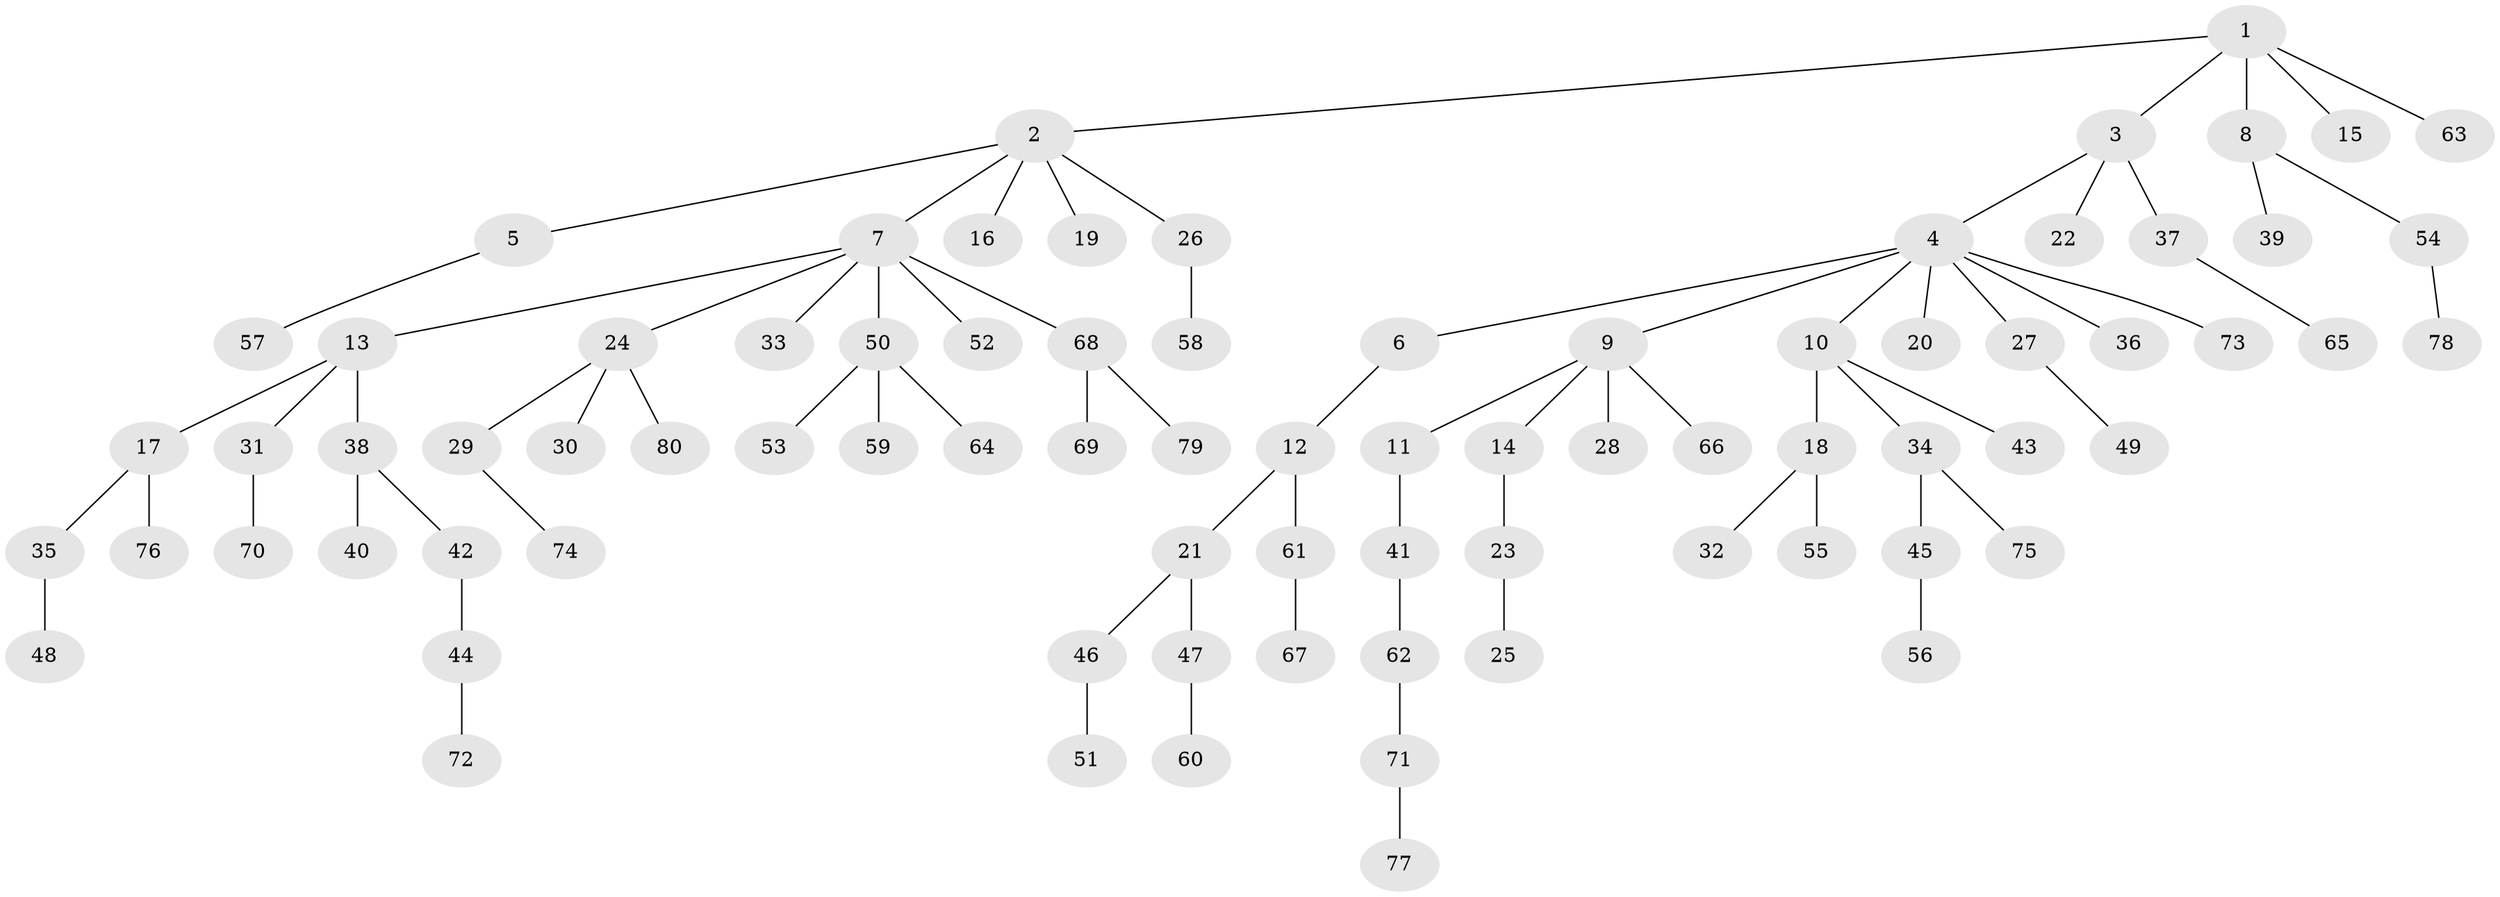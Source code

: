 // Generated by graph-tools (version 1.1) at 2025/02/03/09/25 03:02:16]
// undirected, 80 vertices, 79 edges
graph export_dot {
graph [start="1"]
  node [color=gray90,style=filled];
  1;
  2;
  3;
  4;
  5;
  6;
  7;
  8;
  9;
  10;
  11;
  12;
  13;
  14;
  15;
  16;
  17;
  18;
  19;
  20;
  21;
  22;
  23;
  24;
  25;
  26;
  27;
  28;
  29;
  30;
  31;
  32;
  33;
  34;
  35;
  36;
  37;
  38;
  39;
  40;
  41;
  42;
  43;
  44;
  45;
  46;
  47;
  48;
  49;
  50;
  51;
  52;
  53;
  54;
  55;
  56;
  57;
  58;
  59;
  60;
  61;
  62;
  63;
  64;
  65;
  66;
  67;
  68;
  69;
  70;
  71;
  72;
  73;
  74;
  75;
  76;
  77;
  78;
  79;
  80;
  1 -- 2;
  1 -- 3;
  1 -- 8;
  1 -- 15;
  1 -- 63;
  2 -- 5;
  2 -- 7;
  2 -- 16;
  2 -- 19;
  2 -- 26;
  3 -- 4;
  3 -- 22;
  3 -- 37;
  4 -- 6;
  4 -- 9;
  4 -- 10;
  4 -- 20;
  4 -- 27;
  4 -- 36;
  4 -- 73;
  5 -- 57;
  6 -- 12;
  7 -- 13;
  7 -- 24;
  7 -- 33;
  7 -- 50;
  7 -- 52;
  7 -- 68;
  8 -- 39;
  8 -- 54;
  9 -- 11;
  9 -- 14;
  9 -- 28;
  9 -- 66;
  10 -- 18;
  10 -- 34;
  10 -- 43;
  11 -- 41;
  12 -- 21;
  12 -- 61;
  13 -- 17;
  13 -- 31;
  13 -- 38;
  14 -- 23;
  17 -- 35;
  17 -- 76;
  18 -- 32;
  18 -- 55;
  21 -- 46;
  21 -- 47;
  23 -- 25;
  24 -- 29;
  24 -- 30;
  24 -- 80;
  26 -- 58;
  27 -- 49;
  29 -- 74;
  31 -- 70;
  34 -- 45;
  34 -- 75;
  35 -- 48;
  37 -- 65;
  38 -- 40;
  38 -- 42;
  41 -- 62;
  42 -- 44;
  44 -- 72;
  45 -- 56;
  46 -- 51;
  47 -- 60;
  50 -- 53;
  50 -- 59;
  50 -- 64;
  54 -- 78;
  61 -- 67;
  62 -- 71;
  68 -- 69;
  68 -- 79;
  71 -- 77;
}
